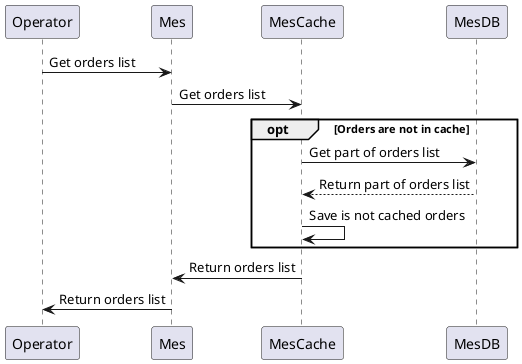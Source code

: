 @startuml
Operator -> Mes: Get orders list
Mes -> MesCache: Get orders list
opt Orders are not in cache
MesCache -> MesDB: Get part of orders list
return Return part of orders list
MesCache -> MesCache: Save is not cached orders
end
MesCache -> Mes: Return orders list
Mes -> Operator: Return orders list
@enduml